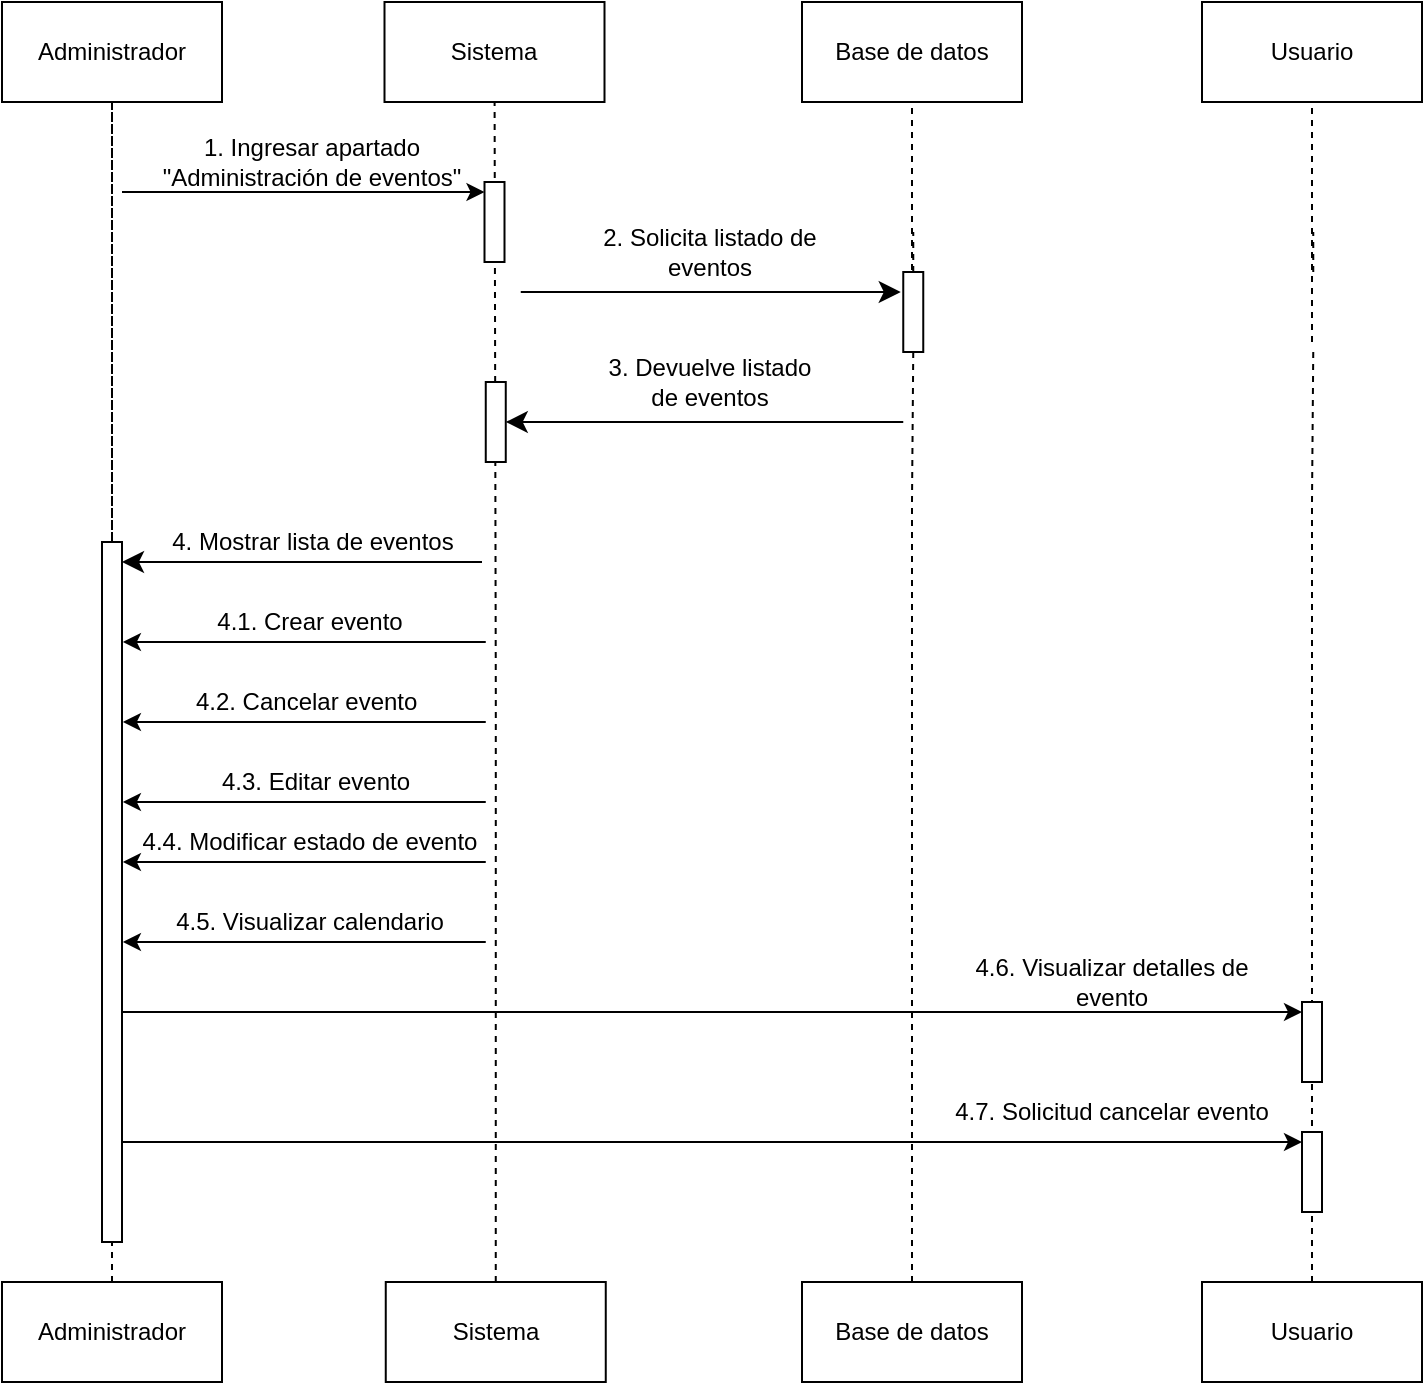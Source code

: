 <mxfile version="27.1.6">
  <diagram name="Página-1" id="Lag96efnhmsNSRjMmsMt">
    <mxGraphModel grid="1" page="1" gridSize="10" guides="1" tooltips="1" connect="1" arrows="1" fold="1" pageScale="1" pageWidth="827" pageHeight="1169" math="0" shadow="0">
      <root>
        <mxCell id="0" />
        <mxCell id="1" parent="0" />
        <mxCell id="xJiOAAKRRi7dTSyAJgHH-1" value="Administrador" style="html=1;whiteSpace=wrap;" vertex="1" parent="1">
          <mxGeometry x="40" y="40" width="110" height="50" as="geometry" />
        </mxCell>
        <mxCell id="xJiOAAKRRi7dTSyAJgHH-2" value="Sistema&lt;span style=&quot;color: rgba(0, 0, 0, 0); font-family: monospace; font-size: 0px; text-align: start; text-wrap-mode: nowrap;&quot;&gt;%3CmxGraphModel%3E%3Croot%3E%3CmxCell%20id%3D%220%22%2F%3E%3CmxCell%20id%3D%221%22%20parent%3D%220%22%2F%3E%3CmxCell%20id%3D%222%22%20value%3D%22Usuario%22%20style%3D%22html%3D1%3BwhiteSpace%3Dwrap%3B%22%20vertex%3D%221%22%20parent%3D%221%22%3E%3CmxGeometry%20x%3D%2270%22%20y%3D%2240%22%20width%3D%22110%22%20height%3D%2250%22%20as%3D%22geometry%22%2F%3E%3C%2FmxCell%3E%3C%2Froot%3E%3C%2FmxGraphModel%3E&lt;/span&gt;" style="html=1;whiteSpace=wrap;" vertex="1" parent="1">
          <mxGeometry x="231.25" y="40" width="110" height="50" as="geometry" />
        </mxCell>
        <mxCell id="xJiOAAKRRi7dTSyAJgHH-3" value="Base de datos" style="html=1;whiteSpace=wrap;" vertex="1" parent="1">
          <mxGeometry x="440" y="40" width="110" height="50" as="geometry" />
        </mxCell>
        <mxCell id="xJiOAAKRRi7dTSyAJgHH-4" style="edgeStyle=orthogonalEdgeStyle;rounded=0;orthogonalLoop=1;jettySize=auto;html=1;exitX=0.5;exitY=0;exitDx=0;exitDy=0;dashed=1;endArrow=none;startFill=0;" edge="1" parent="1" source="xJiOAAKRRi7dTSyAJgHH-5" target="xJiOAAKRRi7dTSyAJgHH-1">
          <mxGeometry relative="1" as="geometry" />
        </mxCell>
        <mxCell id="xJiOAAKRRi7dTSyAJgHH-5" value="Administrador" style="html=1;whiteSpace=wrap;" vertex="1" parent="1">
          <mxGeometry x="40" y="680" width="110" height="50" as="geometry" />
        </mxCell>
        <mxCell id="xJiOAAKRRi7dTSyAJgHH-6" style="edgeStyle=orthogonalEdgeStyle;rounded=0;orthogonalLoop=1;jettySize=auto;html=1;exitX=0.5;exitY=0;exitDx=0;exitDy=0;dashed=1;endArrow=none;startFill=0;" edge="1" parent="1" source="xJiOAAKRRi7dTSyAJgHH-7" target="xJiOAAKRRi7dTSyAJgHH-2">
          <mxGeometry relative="1" as="geometry" />
        </mxCell>
        <mxCell id="xJiOAAKRRi7dTSyAJgHH-7" value="Sistema&lt;span style=&quot;color: rgba(0, 0, 0, 0); font-family: monospace; font-size: 0px; text-align: start; text-wrap-mode: nowrap;&quot;&gt;%3CmxGraphModel%3E%3Croot%3E%3CmxCell%20id%3D%220%22%2F%3E%3CmxCell%20id%3D%221%22%20parent%3D%220%22%2F%3E%3CmxCell%20id%3D%222%22%20value%3D%22Usuario%22%20style%3D%22html%3D1%3BwhiteSpace%3Dwrap%3B%22%20vertex%3D%221%22%20parent%3D%221%22%3E%3CmxGeometry%20x%3D%2270%22%20y%3D%2240%22%20width%3D%22110%22%20height%3D%2250%22%20as%3D%22geometry%22%2F%3E%3C%2FmxCell%3E%3C%2Froot%3E%3C%2FmxGraphModel%3E&lt;/span&gt;" style="html=1;whiteSpace=wrap;" vertex="1" parent="1">
          <mxGeometry x="231.88" y="680" width="110" height="50" as="geometry" />
        </mxCell>
        <mxCell id="xJiOAAKRRi7dTSyAJgHH-8" value="Base de datos" style="html=1;whiteSpace=wrap;" vertex="1" parent="1">
          <mxGeometry x="440" y="680" width="110" height="50" as="geometry" />
        </mxCell>
        <mxCell id="xJiOAAKRRi7dTSyAJgHH-9" value="" style="endArrow=none;dashed=1;html=1;rounded=0;entryX=0.5;entryY=1;entryDx=0;entryDy=0;" edge="1" parent="1" source="xJiOAAKRRi7dTSyAJgHH-26" target="xJiOAAKRRi7dTSyAJgHH-1">
          <mxGeometry width="50" height="50" relative="1" as="geometry">
            <mxPoint x="91" y="205" as="sourcePoint" />
            <mxPoint x="90" y="90" as="targetPoint" />
          </mxGeometry>
        </mxCell>
        <mxCell id="xJiOAAKRRi7dTSyAJgHH-10" value="" style="endArrow=none;dashed=1;html=1;rounded=0;entryX=0.5;entryY=1;entryDx=0;entryDy=0;" edge="1" parent="1" target="xJiOAAKRRi7dTSyAJgHH-3">
          <mxGeometry width="50" height="50" relative="1" as="geometry">
            <mxPoint x="495" y="210" as="sourcePoint" />
            <mxPoint x="310" y="110" as="targetPoint" />
          </mxGeometry>
        </mxCell>
        <mxCell id="xJiOAAKRRi7dTSyAJgHH-11" value="" style="endArrow=classic;html=1;rounded=0;entryX=0;entryY=0;entryDx=0;entryDy=5;entryPerimeter=0;" edge="1" parent="1" target="xJiOAAKRRi7dTSyAJgHH-20">
          <mxGeometry width="50" height="50" relative="1" as="geometry">
            <mxPoint x="100" y="135" as="sourcePoint" />
            <mxPoint x="200" y="110" as="targetPoint" />
          </mxGeometry>
        </mxCell>
        <mxCell id="xJiOAAKRRi7dTSyAJgHH-12" value="1. Ingresar apartado &quot;Administración de eventos&quot;" style="text;html=1;align=center;verticalAlign=middle;whiteSpace=wrap;rounded=0;" vertex="1" parent="1">
          <mxGeometry x="110" y="110" width="170" height="20" as="geometry" />
        </mxCell>
        <mxCell id="xJiOAAKRRi7dTSyAJgHH-13" value="" style="endArrow=none;dashed=1;html=1;rounded=0;entryX=0.5;entryY=1;entryDx=0;entryDy=0;" edge="1" parent="1" source="xJiOAAKRRi7dTSyAJgHH-22">
          <mxGeometry width="50" height="50" relative="1" as="geometry">
            <mxPoint x="495.63" y="245" as="sourcePoint" />
            <mxPoint x="495.63" y="155" as="targetPoint" />
          </mxGeometry>
        </mxCell>
        <mxCell id="xJiOAAKRRi7dTSyAJgHH-14" value="2. Solicita listado de eventos" style="text;html=1;align=center;verticalAlign=middle;whiteSpace=wrap;rounded=0;" vertex="1" parent="1">
          <mxGeometry x="326.38" y="155" width="136" height="20" as="geometry" />
        </mxCell>
        <mxCell id="xJiOAAKRRi7dTSyAJgHH-15" value="" style="endArrow=classic;html=1;rounded=0;fontSize=12;startSize=8;endSize=8;curved=1;entryX=0;entryY=0;entryDx=0;entryDy=5;entryPerimeter=0;" edge="1" parent="1">
          <mxGeometry width="50" height="50" relative="1" as="geometry">
            <mxPoint x="299.38" y="185" as="sourcePoint" />
            <mxPoint x="489.38" y="185" as="targetPoint" />
          </mxGeometry>
        </mxCell>
        <mxCell id="xJiOAAKRRi7dTSyAJgHH-16" value="3. Devuelve listado de eventos" style="text;html=1;align=center;verticalAlign=middle;whiteSpace=wrap;rounded=0;" vertex="1" parent="1">
          <mxGeometry x="334.38" y="220" width="120" height="20" as="geometry" />
        </mxCell>
        <mxCell id="xJiOAAKRRi7dTSyAJgHH-17" value="" style="endArrow=classic;html=1;rounded=0;fontSize=12;startSize=8;endSize=8;curved=0;" edge="1" parent="1" target="xJiOAAKRRi7dTSyAJgHH-23">
          <mxGeometry width="50" height="50" relative="1" as="geometry">
            <mxPoint x="490.63" y="250" as="sourcePoint" />
            <mxPoint x="294.38" y="390" as="targetPoint" />
            <Array as="points" />
          </mxGeometry>
        </mxCell>
        <mxCell id="xJiOAAKRRi7dTSyAJgHH-19" value="" style="endArrow=none;dashed=1;html=1;rounded=0;entryX=0.5;entryY=1;entryDx=0;entryDy=0;exitX=0.5;exitY=0;exitDx=0;exitDy=0;" edge="1" parent="1" source="xJiOAAKRRi7dTSyAJgHH-8">
          <mxGeometry width="50" height="50" relative="1" as="geometry">
            <mxPoint x="495" y="610" as="sourcePoint" />
            <mxPoint x="495" y="290" as="targetPoint" />
          </mxGeometry>
        </mxCell>
        <mxCell id="xJiOAAKRRi7dTSyAJgHH-20" value="" style="html=1;points=[[0,0,0,0,5],[0,1,0,0,-5],[1,0,0,0,5],[1,1,0,0,-5]];perimeter=orthogonalPerimeter;outlineConnect=0;targetShapes=umlLifeline;portConstraint=eastwest;newEdgeStyle={&quot;curved&quot;:0,&quot;rounded&quot;:0};" vertex="1" parent="1">
          <mxGeometry x="281.25" y="130" width="10" height="40" as="geometry" />
        </mxCell>
        <mxCell id="xJiOAAKRRi7dTSyAJgHH-21" value="" style="endArrow=none;dashed=1;html=1;rounded=0;entryX=0.5;entryY=1;entryDx=0;entryDy=0;" edge="1" parent="1" target="xJiOAAKRRi7dTSyAJgHH-22">
          <mxGeometry width="50" height="50" relative="1" as="geometry">
            <mxPoint x="495" y="290" as="sourcePoint" />
            <mxPoint x="495" y="200" as="targetPoint" />
          </mxGeometry>
        </mxCell>
        <mxCell id="xJiOAAKRRi7dTSyAJgHH-22" value="" style="html=1;points=[[0,0,0,0,5],[0,1,0,0,-5],[1,0,0,0,5],[1,1,0,0,-5]];perimeter=orthogonalPerimeter;outlineConnect=0;targetShapes=umlLifeline;portConstraint=eastwest;newEdgeStyle={&quot;curved&quot;:0,&quot;rounded&quot;:0};" vertex="1" parent="1">
          <mxGeometry x="490.63" y="175" width="10" height="40" as="geometry" />
        </mxCell>
        <mxCell id="xJiOAAKRRi7dTSyAJgHH-23" value="" style="html=1;points=[[0,0,0,0,5],[0,1,0,0,-5],[1,0,0,0,5],[1,1,0,0,-5]];perimeter=orthogonalPerimeter;outlineConnect=0;targetShapes=umlLifeline;portConstraint=eastwest;newEdgeStyle={&quot;curved&quot;:0,&quot;rounded&quot;:0};" vertex="1" parent="1">
          <mxGeometry x="281.88" y="230" width="10" height="40" as="geometry" />
        </mxCell>
        <mxCell id="xJiOAAKRRi7dTSyAJgHH-24" value="" style="endArrow=classic;html=1;rounded=0;fontSize=12;startSize=8;endSize=8;curved=0;" edge="1" parent="1" target="xJiOAAKRRi7dTSyAJgHH-26">
          <mxGeometry width="50" height="50" relative="1" as="geometry">
            <mxPoint x="280" y="320" as="sourcePoint" />
            <mxPoint x="92.25" y="320" as="targetPoint" />
            <Array as="points" />
          </mxGeometry>
        </mxCell>
        <mxCell id="xJiOAAKRRi7dTSyAJgHH-25" value="4. Mostrar lista de eventos" style="text;html=1;align=center;verticalAlign=middle;whiteSpace=wrap;rounded=0;" vertex="1" parent="1">
          <mxGeometry x="122.5" y="300" width="145" height="20" as="geometry" />
        </mxCell>
        <mxCell id="xJiOAAKRRi7dTSyAJgHH-26" value="" style="html=1;points=[[0,0,0,0,5],[0,1,0,0,-5],[1,0,0,0,5],[1,1,0,0,-5]];perimeter=orthogonalPerimeter;outlineConnect=0;targetShapes=umlLifeline;portConstraint=eastwest;newEdgeStyle={&quot;curved&quot;:0,&quot;rounded&quot;:0};" vertex="1" parent="1">
          <mxGeometry x="90" y="310" width="10" height="350" as="geometry" />
        </mxCell>
        <mxCell id="xJiOAAKRRi7dTSyAJgHH-27" value="" style="endArrow=classic;html=1;rounded=0;" edge="1" parent="1">
          <mxGeometry width="50" height="50" relative="1" as="geometry">
            <mxPoint x="281.88" y="360" as="sourcePoint" />
            <mxPoint x="100.44" y="360" as="targetPoint" />
          </mxGeometry>
        </mxCell>
        <mxCell id="xJiOAAKRRi7dTSyAJgHH-28" value="4.1. Crear evento" style="text;html=1;align=center;verticalAlign=middle;whiteSpace=wrap;rounded=0;" vertex="1" parent="1">
          <mxGeometry x="109.32" y="340" width="170" height="20" as="geometry" />
        </mxCell>
        <mxCell id="xJiOAAKRRi7dTSyAJgHH-29" value="" style="endArrow=classic;html=1;rounded=0;" edge="1" parent="1">
          <mxGeometry width="50" height="50" relative="1" as="geometry">
            <mxPoint x="281.88" y="400" as="sourcePoint" />
            <mxPoint x="100.44" y="400" as="targetPoint" />
          </mxGeometry>
        </mxCell>
        <mxCell id="xJiOAAKRRi7dTSyAJgHH-30" value="4.2. Cancelar evento&amp;nbsp;" style="text;html=1;align=center;verticalAlign=middle;whiteSpace=wrap;rounded=0;" vertex="1" parent="1">
          <mxGeometry x="109.32" y="380" width="170" height="20" as="geometry" />
        </mxCell>
        <mxCell id="xJiOAAKRRi7dTSyAJgHH-31" value="" style="endArrow=classic;html=1;rounded=0;" edge="1" parent="1">
          <mxGeometry width="50" height="50" relative="1" as="geometry">
            <mxPoint x="281.88" y="440" as="sourcePoint" />
            <mxPoint x="100.44" y="440" as="targetPoint" />
          </mxGeometry>
        </mxCell>
        <mxCell id="xJiOAAKRRi7dTSyAJgHH-32" value="4.3. Editar evento" style="text;html=1;align=center;verticalAlign=middle;whiteSpace=wrap;rounded=0;" vertex="1" parent="1">
          <mxGeometry x="111.82" y="420" width="170" height="20" as="geometry" />
        </mxCell>
        <mxCell id="xJiOAAKRRi7dTSyAJgHH-34" value="" style="endArrow=classic;html=1;rounded=0;" edge="1" parent="1">
          <mxGeometry width="50" height="50" relative="1" as="geometry">
            <mxPoint x="281.88" y="470" as="sourcePoint" />
            <mxPoint x="100.44" y="470" as="targetPoint" />
          </mxGeometry>
        </mxCell>
        <mxCell id="xJiOAAKRRi7dTSyAJgHH-35" value="4.4. Modificar estado de evento" style="text;html=1;align=center;verticalAlign=middle;whiteSpace=wrap;rounded=0;" vertex="1" parent="1">
          <mxGeometry x="109.32" y="450" width="170" height="20" as="geometry" />
        </mxCell>
        <mxCell id="xJiOAAKRRi7dTSyAJgHH-36" value="" style="endArrow=classic;html=1;rounded=0;" edge="1" parent="1">
          <mxGeometry width="50" height="50" relative="1" as="geometry">
            <mxPoint x="281.88" y="510" as="sourcePoint" />
            <mxPoint x="100.44" y="510" as="targetPoint" />
          </mxGeometry>
        </mxCell>
        <mxCell id="xJiOAAKRRi7dTSyAJgHH-37" value="4.5. Visualizar calendario" style="text;html=1;align=center;verticalAlign=middle;whiteSpace=wrap;rounded=0;" vertex="1" parent="1">
          <mxGeometry x="109.32" y="490" width="170" height="20" as="geometry" />
        </mxCell>
        <mxCell id="xJiOAAKRRi7dTSyAJgHH-38" value="" style="endArrow=classic;html=1;rounded=0;entryX=0;entryY=0;entryDx=0;entryDy=5;entryPerimeter=0;" edge="1" parent="1" source="xJiOAAKRRi7dTSyAJgHH-26" target="xJiOAAKRRi7dTSyAJgHH-47">
          <mxGeometry width="50" height="50" relative="1" as="geometry">
            <mxPoint x="281.88" y="550" as="sourcePoint" />
            <mxPoint x="690" y="550" as="targetPoint" />
            <Array as="points">
              <mxPoint x="400" y="545" />
            </Array>
          </mxGeometry>
        </mxCell>
        <mxCell id="xJiOAAKRRi7dTSyAJgHH-39" value="4.6. Visualizar detalles de evento" style="text;html=1;align=center;verticalAlign=middle;whiteSpace=wrap;rounded=0;" vertex="1" parent="1">
          <mxGeometry x="510" y="520" width="170" height="20" as="geometry" />
        </mxCell>
        <mxCell id="xJiOAAKRRi7dTSyAJgHH-40" value="Usuario" style="html=1;whiteSpace=wrap;" vertex="1" parent="1">
          <mxGeometry x="640" y="40" width="110" height="50" as="geometry" />
        </mxCell>
        <mxCell id="xJiOAAKRRi7dTSyAJgHH-41" value="Usuario" style="html=1;whiteSpace=wrap;" vertex="1" parent="1">
          <mxGeometry x="640" y="680" width="110" height="50" as="geometry" />
        </mxCell>
        <mxCell id="xJiOAAKRRi7dTSyAJgHH-42" value="" style="endArrow=none;dashed=1;html=1;rounded=0;entryX=0.5;entryY=1;entryDx=0;entryDy=0;" edge="1" parent="1" target="xJiOAAKRRi7dTSyAJgHH-40">
          <mxGeometry width="50" height="50" relative="1" as="geometry">
            <mxPoint x="695" y="210" as="sourcePoint" />
            <mxPoint x="510" y="110" as="targetPoint" />
          </mxGeometry>
        </mxCell>
        <mxCell id="xJiOAAKRRi7dTSyAJgHH-43" value="" style="endArrow=none;dashed=1;html=1;rounded=0;entryX=0.5;entryY=1;entryDx=0;entryDy=0;" edge="1" parent="1">
          <mxGeometry width="50" height="50" relative="1" as="geometry">
            <mxPoint x="695.63" y="175" as="sourcePoint" />
            <mxPoint x="695.63" y="155" as="targetPoint" />
          </mxGeometry>
        </mxCell>
        <mxCell id="xJiOAAKRRi7dTSyAJgHH-44" value="" style="endArrow=none;dashed=1;html=1;rounded=0;entryX=0.5;entryY=1;entryDx=0;entryDy=0;exitX=0.5;exitY=0;exitDx=0;exitDy=0;" edge="1" parent="1" source="xJiOAAKRRi7dTSyAJgHH-41">
          <mxGeometry width="50" height="50" relative="1" as="geometry">
            <mxPoint x="695" y="610" as="sourcePoint" />
            <mxPoint x="695" y="290" as="targetPoint" />
          </mxGeometry>
        </mxCell>
        <mxCell id="xJiOAAKRRi7dTSyAJgHH-45" value="" style="endArrow=none;dashed=1;html=1;rounded=0;entryX=0.5;entryY=1;entryDx=0;entryDy=0;" edge="1" parent="1">
          <mxGeometry width="50" height="50" relative="1" as="geometry">
            <mxPoint x="695" y="290" as="sourcePoint" />
            <mxPoint x="695.63" y="215" as="targetPoint" />
          </mxGeometry>
        </mxCell>
        <mxCell id="xJiOAAKRRi7dTSyAJgHH-47" value="" style="html=1;points=[[0,0,0,0,5],[0,1,0,0,-5],[1,0,0,0,5],[1,1,0,0,-5]];perimeter=orthogonalPerimeter;outlineConnect=0;targetShapes=umlLifeline;portConstraint=eastwest;newEdgeStyle={&quot;curved&quot;:0,&quot;rounded&quot;:0};" vertex="1" parent="1">
          <mxGeometry x="690" y="540" width="10" height="40" as="geometry" />
        </mxCell>
        <mxCell id="xJiOAAKRRi7dTSyAJgHH-48" value="4.7. Solicitud cancelar evento" style="text;html=1;align=center;verticalAlign=middle;whiteSpace=wrap;rounded=0;" vertex="1" parent="1">
          <mxGeometry x="510" y="585" width="170" height="20" as="geometry" />
        </mxCell>
        <mxCell id="xJiOAAKRRi7dTSyAJgHH-49" value="" style="html=1;points=[[0,0,0,0,5],[0,1,0,0,-5],[1,0,0,0,5],[1,1,0,0,-5]];perimeter=orthogonalPerimeter;outlineConnect=0;targetShapes=umlLifeline;portConstraint=eastwest;newEdgeStyle={&quot;curved&quot;:0,&quot;rounded&quot;:0};" vertex="1" parent="1">
          <mxGeometry x="690" y="605" width="10" height="40" as="geometry" />
        </mxCell>
        <mxCell id="xJiOAAKRRi7dTSyAJgHH-50" value="" style="endArrow=classic;html=1;rounded=0;entryX=0;entryY=0;entryDx=0;entryDy=5;entryPerimeter=0;" edge="1" parent="1" source="xJiOAAKRRi7dTSyAJgHH-26" target="xJiOAAKRRi7dTSyAJgHH-49">
          <mxGeometry width="50" height="50" relative="1" as="geometry">
            <mxPoint x="110" y="610" as="sourcePoint" />
            <mxPoint x="689.38" y="610" as="targetPoint" />
            <Array as="points">
              <mxPoint x="399.38" y="610" />
            </Array>
          </mxGeometry>
        </mxCell>
      </root>
    </mxGraphModel>
  </diagram>
</mxfile>
